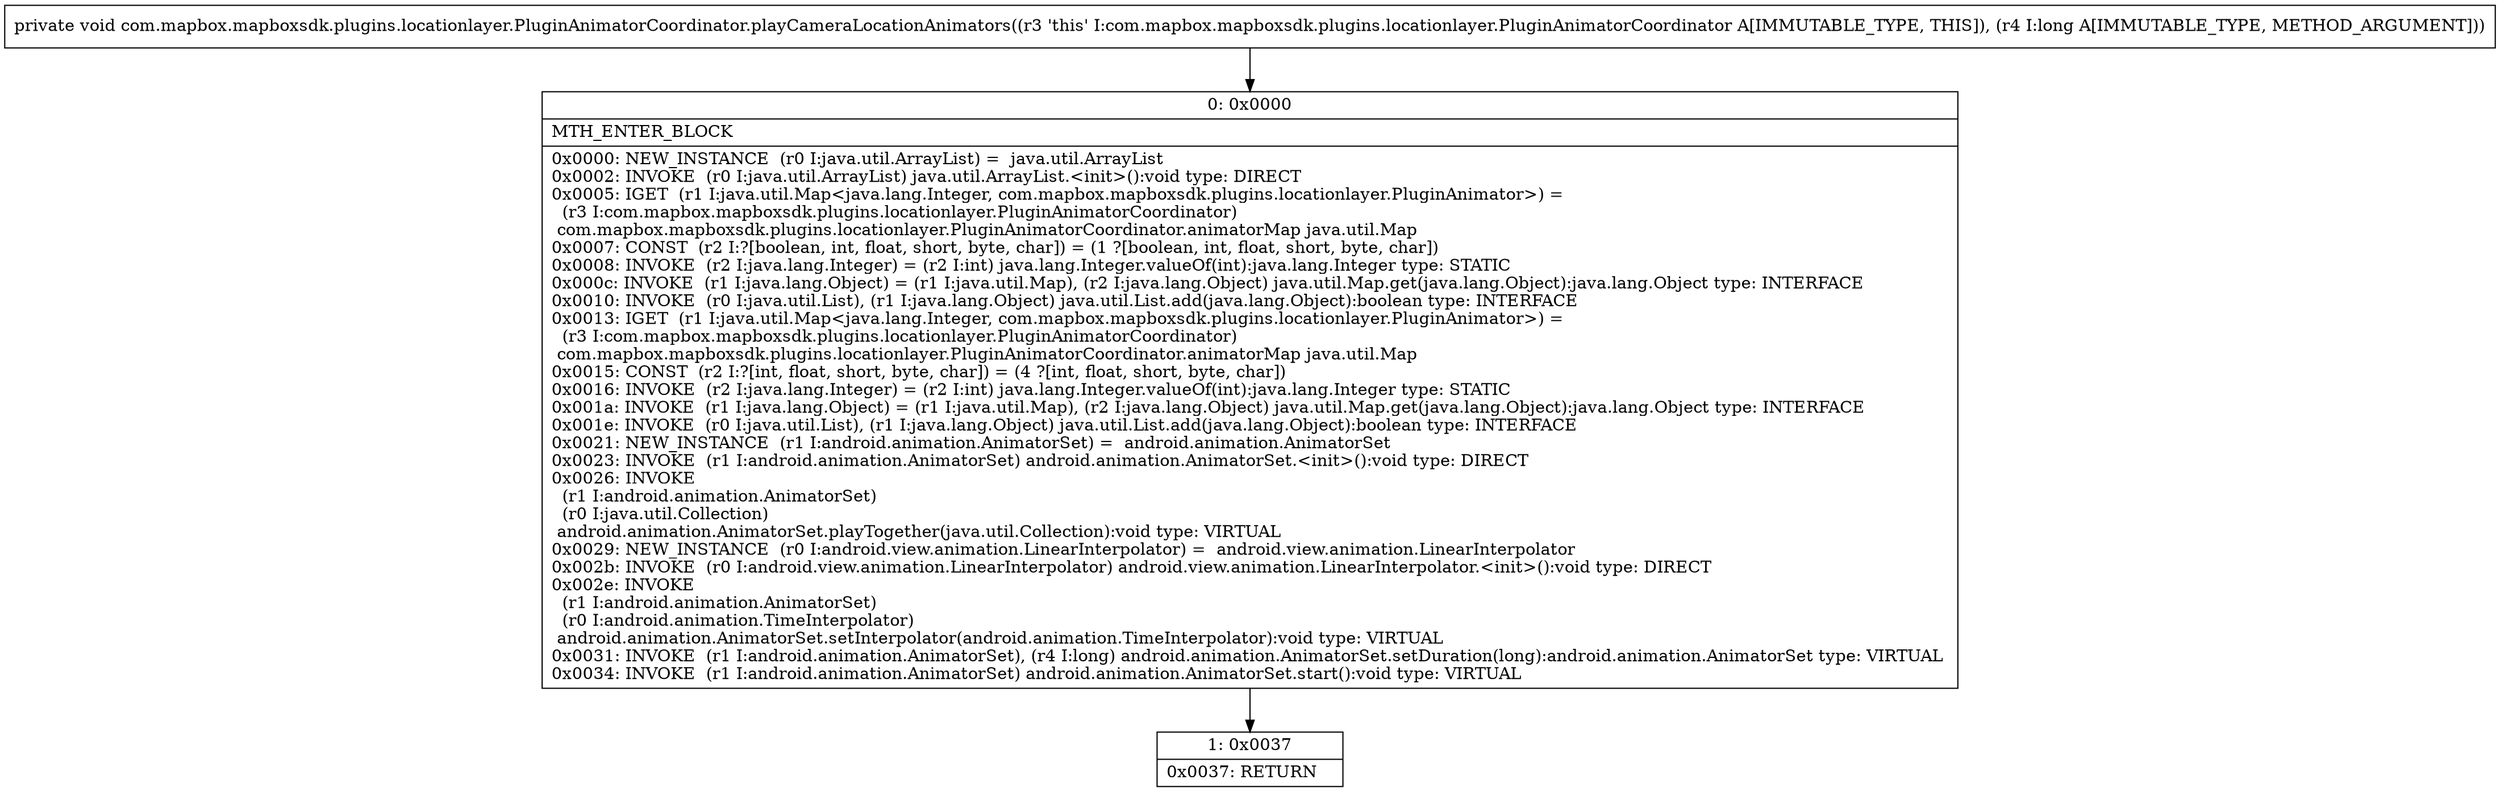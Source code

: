 digraph "CFG forcom.mapbox.mapboxsdk.plugins.locationlayer.PluginAnimatorCoordinator.playCameraLocationAnimators(J)V" {
Node_0 [shape=record,label="{0\:\ 0x0000|MTH_ENTER_BLOCK\l|0x0000: NEW_INSTANCE  (r0 I:java.util.ArrayList) =  java.util.ArrayList \l0x0002: INVOKE  (r0 I:java.util.ArrayList) java.util.ArrayList.\<init\>():void type: DIRECT \l0x0005: IGET  (r1 I:java.util.Map\<java.lang.Integer, com.mapbox.mapboxsdk.plugins.locationlayer.PluginAnimator\>) = \l  (r3 I:com.mapbox.mapboxsdk.plugins.locationlayer.PluginAnimatorCoordinator)\l com.mapbox.mapboxsdk.plugins.locationlayer.PluginAnimatorCoordinator.animatorMap java.util.Map \l0x0007: CONST  (r2 I:?[boolean, int, float, short, byte, char]) = (1 ?[boolean, int, float, short, byte, char]) \l0x0008: INVOKE  (r2 I:java.lang.Integer) = (r2 I:int) java.lang.Integer.valueOf(int):java.lang.Integer type: STATIC \l0x000c: INVOKE  (r1 I:java.lang.Object) = (r1 I:java.util.Map), (r2 I:java.lang.Object) java.util.Map.get(java.lang.Object):java.lang.Object type: INTERFACE \l0x0010: INVOKE  (r0 I:java.util.List), (r1 I:java.lang.Object) java.util.List.add(java.lang.Object):boolean type: INTERFACE \l0x0013: IGET  (r1 I:java.util.Map\<java.lang.Integer, com.mapbox.mapboxsdk.plugins.locationlayer.PluginAnimator\>) = \l  (r3 I:com.mapbox.mapboxsdk.plugins.locationlayer.PluginAnimatorCoordinator)\l com.mapbox.mapboxsdk.plugins.locationlayer.PluginAnimatorCoordinator.animatorMap java.util.Map \l0x0015: CONST  (r2 I:?[int, float, short, byte, char]) = (4 ?[int, float, short, byte, char]) \l0x0016: INVOKE  (r2 I:java.lang.Integer) = (r2 I:int) java.lang.Integer.valueOf(int):java.lang.Integer type: STATIC \l0x001a: INVOKE  (r1 I:java.lang.Object) = (r1 I:java.util.Map), (r2 I:java.lang.Object) java.util.Map.get(java.lang.Object):java.lang.Object type: INTERFACE \l0x001e: INVOKE  (r0 I:java.util.List), (r1 I:java.lang.Object) java.util.List.add(java.lang.Object):boolean type: INTERFACE \l0x0021: NEW_INSTANCE  (r1 I:android.animation.AnimatorSet) =  android.animation.AnimatorSet \l0x0023: INVOKE  (r1 I:android.animation.AnimatorSet) android.animation.AnimatorSet.\<init\>():void type: DIRECT \l0x0026: INVOKE  \l  (r1 I:android.animation.AnimatorSet)\l  (r0 I:java.util.Collection)\l android.animation.AnimatorSet.playTogether(java.util.Collection):void type: VIRTUAL \l0x0029: NEW_INSTANCE  (r0 I:android.view.animation.LinearInterpolator) =  android.view.animation.LinearInterpolator \l0x002b: INVOKE  (r0 I:android.view.animation.LinearInterpolator) android.view.animation.LinearInterpolator.\<init\>():void type: DIRECT \l0x002e: INVOKE  \l  (r1 I:android.animation.AnimatorSet)\l  (r0 I:android.animation.TimeInterpolator)\l android.animation.AnimatorSet.setInterpolator(android.animation.TimeInterpolator):void type: VIRTUAL \l0x0031: INVOKE  (r1 I:android.animation.AnimatorSet), (r4 I:long) android.animation.AnimatorSet.setDuration(long):android.animation.AnimatorSet type: VIRTUAL \l0x0034: INVOKE  (r1 I:android.animation.AnimatorSet) android.animation.AnimatorSet.start():void type: VIRTUAL \l}"];
Node_1 [shape=record,label="{1\:\ 0x0037|0x0037: RETURN   \l}"];
MethodNode[shape=record,label="{private void com.mapbox.mapboxsdk.plugins.locationlayer.PluginAnimatorCoordinator.playCameraLocationAnimators((r3 'this' I:com.mapbox.mapboxsdk.plugins.locationlayer.PluginAnimatorCoordinator A[IMMUTABLE_TYPE, THIS]), (r4 I:long A[IMMUTABLE_TYPE, METHOD_ARGUMENT])) }"];
MethodNode -> Node_0;
Node_0 -> Node_1;
}

